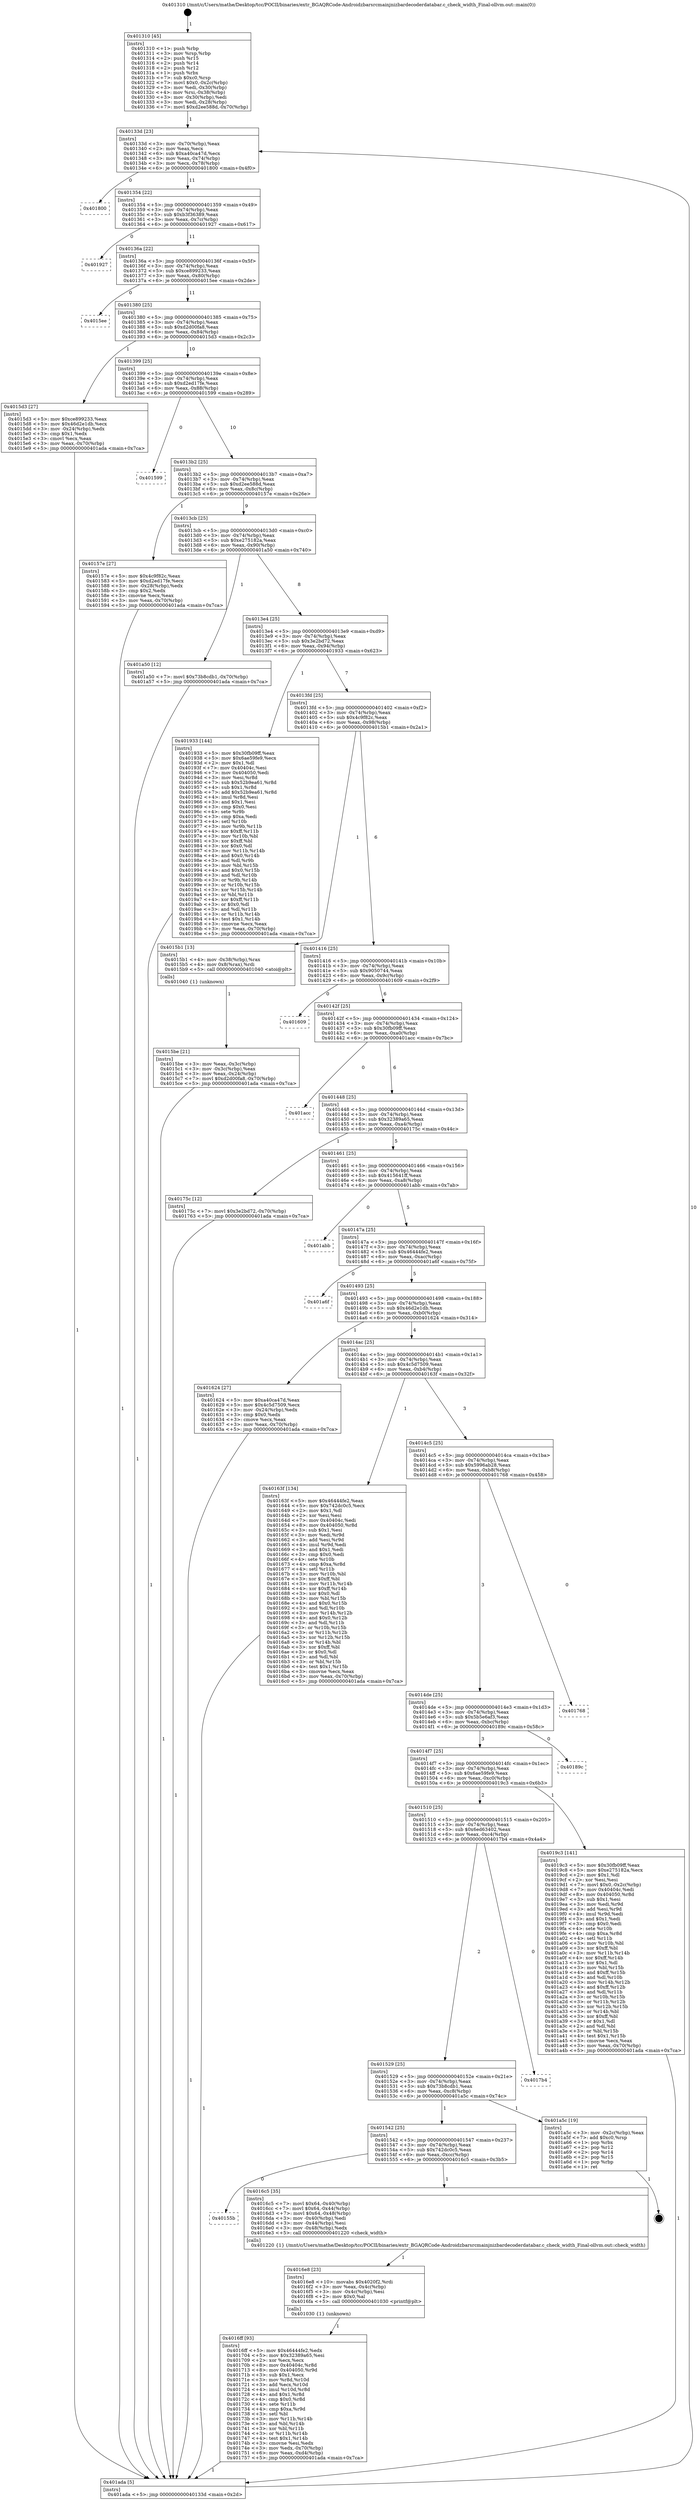 digraph "0x401310" {
  label = "0x401310 (/mnt/c/Users/mathe/Desktop/tcc/POCII/binaries/extr_BGAQRCode-Androidzbarsrcmainjnizbardecoderdatabar.c_check_width_Final-ollvm.out::main(0))"
  labelloc = "t"
  node[shape=record]

  Entry [label="",width=0.3,height=0.3,shape=circle,fillcolor=black,style=filled]
  "0x40133d" [label="{
     0x40133d [23]\l
     | [instrs]\l
     &nbsp;&nbsp;0x40133d \<+3\>: mov -0x70(%rbp),%eax\l
     &nbsp;&nbsp;0x401340 \<+2\>: mov %eax,%ecx\l
     &nbsp;&nbsp;0x401342 \<+6\>: sub $0xa40ca47d,%ecx\l
     &nbsp;&nbsp;0x401348 \<+3\>: mov %eax,-0x74(%rbp)\l
     &nbsp;&nbsp;0x40134b \<+3\>: mov %ecx,-0x78(%rbp)\l
     &nbsp;&nbsp;0x40134e \<+6\>: je 0000000000401800 \<main+0x4f0\>\l
  }"]
  "0x401800" [label="{
     0x401800\l
  }", style=dashed]
  "0x401354" [label="{
     0x401354 [22]\l
     | [instrs]\l
     &nbsp;&nbsp;0x401354 \<+5\>: jmp 0000000000401359 \<main+0x49\>\l
     &nbsp;&nbsp;0x401359 \<+3\>: mov -0x74(%rbp),%eax\l
     &nbsp;&nbsp;0x40135c \<+5\>: sub $0xb3f36389,%eax\l
     &nbsp;&nbsp;0x401361 \<+3\>: mov %eax,-0x7c(%rbp)\l
     &nbsp;&nbsp;0x401364 \<+6\>: je 0000000000401927 \<main+0x617\>\l
  }"]
  Exit [label="",width=0.3,height=0.3,shape=circle,fillcolor=black,style=filled,peripheries=2]
  "0x401927" [label="{
     0x401927\l
  }", style=dashed]
  "0x40136a" [label="{
     0x40136a [22]\l
     | [instrs]\l
     &nbsp;&nbsp;0x40136a \<+5\>: jmp 000000000040136f \<main+0x5f\>\l
     &nbsp;&nbsp;0x40136f \<+3\>: mov -0x74(%rbp),%eax\l
     &nbsp;&nbsp;0x401372 \<+5\>: sub $0xce899233,%eax\l
     &nbsp;&nbsp;0x401377 \<+3\>: mov %eax,-0x80(%rbp)\l
     &nbsp;&nbsp;0x40137a \<+6\>: je 00000000004015ee \<main+0x2de\>\l
  }"]
  "0x4016ff" [label="{
     0x4016ff [93]\l
     | [instrs]\l
     &nbsp;&nbsp;0x4016ff \<+5\>: mov $0x46444fe2,%edx\l
     &nbsp;&nbsp;0x401704 \<+5\>: mov $0x32389a65,%esi\l
     &nbsp;&nbsp;0x401709 \<+2\>: xor %ecx,%ecx\l
     &nbsp;&nbsp;0x40170b \<+8\>: mov 0x40404c,%r8d\l
     &nbsp;&nbsp;0x401713 \<+8\>: mov 0x404050,%r9d\l
     &nbsp;&nbsp;0x40171b \<+3\>: sub $0x1,%ecx\l
     &nbsp;&nbsp;0x40171e \<+3\>: mov %r8d,%r10d\l
     &nbsp;&nbsp;0x401721 \<+3\>: add %ecx,%r10d\l
     &nbsp;&nbsp;0x401724 \<+4\>: imul %r10d,%r8d\l
     &nbsp;&nbsp;0x401728 \<+4\>: and $0x1,%r8d\l
     &nbsp;&nbsp;0x40172c \<+4\>: cmp $0x0,%r8d\l
     &nbsp;&nbsp;0x401730 \<+4\>: sete %r11b\l
     &nbsp;&nbsp;0x401734 \<+4\>: cmp $0xa,%r9d\l
     &nbsp;&nbsp;0x401738 \<+3\>: setl %bl\l
     &nbsp;&nbsp;0x40173b \<+3\>: mov %r11b,%r14b\l
     &nbsp;&nbsp;0x40173e \<+3\>: and %bl,%r14b\l
     &nbsp;&nbsp;0x401741 \<+3\>: xor %bl,%r11b\l
     &nbsp;&nbsp;0x401744 \<+3\>: or %r11b,%r14b\l
     &nbsp;&nbsp;0x401747 \<+4\>: test $0x1,%r14b\l
     &nbsp;&nbsp;0x40174b \<+3\>: cmovne %esi,%edx\l
     &nbsp;&nbsp;0x40174e \<+3\>: mov %edx,-0x70(%rbp)\l
     &nbsp;&nbsp;0x401751 \<+6\>: mov %eax,-0xd4(%rbp)\l
     &nbsp;&nbsp;0x401757 \<+5\>: jmp 0000000000401ada \<main+0x7ca\>\l
  }"]
  "0x4015ee" [label="{
     0x4015ee\l
  }", style=dashed]
  "0x401380" [label="{
     0x401380 [25]\l
     | [instrs]\l
     &nbsp;&nbsp;0x401380 \<+5\>: jmp 0000000000401385 \<main+0x75\>\l
     &nbsp;&nbsp;0x401385 \<+3\>: mov -0x74(%rbp),%eax\l
     &nbsp;&nbsp;0x401388 \<+5\>: sub $0xd2d00fa8,%eax\l
     &nbsp;&nbsp;0x40138d \<+6\>: mov %eax,-0x84(%rbp)\l
     &nbsp;&nbsp;0x401393 \<+6\>: je 00000000004015d3 \<main+0x2c3\>\l
  }"]
  "0x4016e8" [label="{
     0x4016e8 [23]\l
     | [instrs]\l
     &nbsp;&nbsp;0x4016e8 \<+10\>: movabs $0x4020f2,%rdi\l
     &nbsp;&nbsp;0x4016f2 \<+3\>: mov %eax,-0x4c(%rbp)\l
     &nbsp;&nbsp;0x4016f5 \<+3\>: mov -0x4c(%rbp),%esi\l
     &nbsp;&nbsp;0x4016f8 \<+2\>: mov $0x0,%al\l
     &nbsp;&nbsp;0x4016fa \<+5\>: call 0000000000401030 \<printf@plt\>\l
     | [calls]\l
     &nbsp;&nbsp;0x401030 \{1\} (unknown)\l
  }"]
  "0x4015d3" [label="{
     0x4015d3 [27]\l
     | [instrs]\l
     &nbsp;&nbsp;0x4015d3 \<+5\>: mov $0xce899233,%eax\l
     &nbsp;&nbsp;0x4015d8 \<+5\>: mov $0x46d2e1db,%ecx\l
     &nbsp;&nbsp;0x4015dd \<+3\>: mov -0x24(%rbp),%edx\l
     &nbsp;&nbsp;0x4015e0 \<+3\>: cmp $0x1,%edx\l
     &nbsp;&nbsp;0x4015e3 \<+3\>: cmovl %ecx,%eax\l
     &nbsp;&nbsp;0x4015e6 \<+3\>: mov %eax,-0x70(%rbp)\l
     &nbsp;&nbsp;0x4015e9 \<+5\>: jmp 0000000000401ada \<main+0x7ca\>\l
  }"]
  "0x401399" [label="{
     0x401399 [25]\l
     | [instrs]\l
     &nbsp;&nbsp;0x401399 \<+5\>: jmp 000000000040139e \<main+0x8e\>\l
     &nbsp;&nbsp;0x40139e \<+3\>: mov -0x74(%rbp),%eax\l
     &nbsp;&nbsp;0x4013a1 \<+5\>: sub $0xd2ed17fe,%eax\l
     &nbsp;&nbsp;0x4013a6 \<+6\>: mov %eax,-0x88(%rbp)\l
     &nbsp;&nbsp;0x4013ac \<+6\>: je 0000000000401599 \<main+0x289\>\l
  }"]
  "0x40155b" [label="{
     0x40155b\l
  }", style=dashed]
  "0x401599" [label="{
     0x401599\l
  }", style=dashed]
  "0x4013b2" [label="{
     0x4013b2 [25]\l
     | [instrs]\l
     &nbsp;&nbsp;0x4013b2 \<+5\>: jmp 00000000004013b7 \<main+0xa7\>\l
     &nbsp;&nbsp;0x4013b7 \<+3\>: mov -0x74(%rbp),%eax\l
     &nbsp;&nbsp;0x4013ba \<+5\>: sub $0xd2ee588d,%eax\l
     &nbsp;&nbsp;0x4013bf \<+6\>: mov %eax,-0x8c(%rbp)\l
     &nbsp;&nbsp;0x4013c5 \<+6\>: je 000000000040157e \<main+0x26e\>\l
  }"]
  "0x4016c5" [label="{
     0x4016c5 [35]\l
     | [instrs]\l
     &nbsp;&nbsp;0x4016c5 \<+7\>: movl $0x64,-0x40(%rbp)\l
     &nbsp;&nbsp;0x4016cc \<+7\>: movl $0x64,-0x44(%rbp)\l
     &nbsp;&nbsp;0x4016d3 \<+7\>: movl $0x64,-0x48(%rbp)\l
     &nbsp;&nbsp;0x4016da \<+3\>: mov -0x40(%rbp),%edi\l
     &nbsp;&nbsp;0x4016dd \<+3\>: mov -0x44(%rbp),%esi\l
     &nbsp;&nbsp;0x4016e0 \<+3\>: mov -0x48(%rbp),%edx\l
     &nbsp;&nbsp;0x4016e3 \<+5\>: call 0000000000401220 \<check_width\>\l
     | [calls]\l
     &nbsp;&nbsp;0x401220 \{1\} (/mnt/c/Users/mathe/Desktop/tcc/POCII/binaries/extr_BGAQRCode-Androidzbarsrcmainjnizbardecoderdatabar.c_check_width_Final-ollvm.out::check_width)\l
  }"]
  "0x40157e" [label="{
     0x40157e [27]\l
     | [instrs]\l
     &nbsp;&nbsp;0x40157e \<+5\>: mov $0x4c9f82c,%eax\l
     &nbsp;&nbsp;0x401583 \<+5\>: mov $0xd2ed17fe,%ecx\l
     &nbsp;&nbsp;0x401588 \<+3\>: mov -0x28(%rbp),%edx\l
     &nbsp;&nbsp;0x40158b \<+3\>: cmp $0x2,%edx\l
     &nbsp;&nbsp;0x40158e \<+3\>: cmovne %ecx,%eax\l
     &nbsp;&nbsp;0x401591 \<+3\>: mov %eax,-0x70(%rbp)\l
     &nbsp;&nbsp;0x401594 \<+5\>: jmp 0000000000401ada \<main+0x7ca\>\l
  }"]
  "0x4013cb" [label="{
     0x4013cb [25]\l
     | [instrs]\l
     &nbsp;&nbsp;0x4013cb \<+5\>: jmp 00000000004013d0 \<main+0xc0\>\l
     &nbsp;&nbsp;0x4013d0 \<+3\>: mov -0x74(%rbp),%eax\l
     &nbsp;&nbsp;0x4013d3 \<+5\>: sub $0xe275182a,%eax\l
     &nbsp;&nbsp;0x4013d8 \<+6\>: mov %eax,-0x90(%rbp)\l
     &nbsp;&nbsp;0x4013de \<+6\>: je 0000000000401a50 \<main+0x740\>\l
  }"]
  "0x401ada" [label="{
     0x401ada [5]\l
     | [instrs]\l
     &nbsp;&nbsp;0x401ada \<+5\>: jmp 000000000040133d \<main+0x2d\>\l
  }"]
  "0x401310" [label="{
     0x401310 [45]\l
     | [instrs]\l
     &nbsp;&nbsp;0x401310 \<+1\>: push %rbp\l
     &nbsp;&nbsp;0x401311 \<+3\>: mov %rsp,%rbp\l
     &nbsp;&nbsp;0x401314 \<+2\>: push %r15\l
     &nbsp;&nbsp;0x401316 \<+2\>: push %r14\l
     &nbsp;&nbsp;0x401318 \<+2\>: push %r12\l
     &nbsp;&nbsp;0x40131a \<+1\>: push %rbx\l
     &nbsp;&nbsp;0x40131b \<+7\>: sub $0xc0,%rsp\l
     &nbsp;&nbsp;0x401322 \<+7\>: movl $0x0,-0x2c(%rbp)\l
     &nbsp;&nbsp;0x401329 \<+3\>: mov %edi,-0x30(%rbp)\l
     &nbsp;&nbsp;0x40132c \<+4\>: mov %rsi,-0x38(%rbp)\l
     &nbsp;&nbsp;0x401330 \<+3\>: mov -0x30(%rbp),%edi\l
     &nbsp;&nbsp;0x401333 \<+3\>: mov %edi,-0x28(%rbp)\l
     &nbsp;&nbsp;0x401336 \<+7\>: movl $0xd2ee588d,-0x70(%rbp)\l
  }"]
  "0x401542" [label="{
     0x401542 [25]\l
     | [instrs]\l
     &nbsp;&nbsp;0x401542 \<+5\>: jmp 0000000000401547 \<main+0x237\>\l
     &nbsp;&nbsp;0x401547 \<+3\>: mov -0x74(%rbp),%eax\l
     &nbsp;&nbsp;0x40154a \<+5\>: sub $0x742dc0c5,%eax\l
     &nbsp;&nbsp;0x40154f \<+6\>: mov %eax,-0xcc(%rbp)\l
     &nbsp;&nbsp;0x401555 \<+6\>: je 00000000004016c5 \<main+0x3b5\>\l
  }"]
  "0x401a50" [label="{
     0x401a50 [12]\l
     | [instrs]\l
     &nbsp;&nbsp;0x401a50 \<+7\>: movl $0x73b8cdb1,-0x70(%rbp)\l
     &nbsp;&nbsp;0x401a57 \<+5\>: jmp 0000000000401ada \<main+0x7ca\>\l
  }"]
  "0x4013e4" [label="{
     0x4013e4 [25]\l
     | [instrs]\l
     &nbsp;&nbsp;0x4013e4 \<+5\>: jmp 00000000004013e9 \<main+0xd9\>\l
     &nbsp;&nbsp;0x4013e9 \<+3\>: mov -0x74(%rbp),%eax\l
     &nbsp;&nbsp;0x4013ec \<+5\>: sub $0x3e2bd72,%eax\l
     &nbsp;&nbsp;0x4013f1 \<+6\>: mov %eax,-0x94(%rbp)\l
     &nbsp;&nbsp;0x4013f7 \<+6\>: je 0000000000401933 \<main+0x623\>\l
  }"]
  "0x401a5c" [label="{
     0x401a5c [19]\l
     | [instrs]\l
     &nbsp;&nbsp;0x401a5c \<+3\>: mov -0x2c(%rbp),%eax\l
     &nbsp;&nbsp;0x401a5f \<+7\>: add $0xc0,%rsp\l
     &nbsp;&nbsp;0x401a66 \<+1\>: pop %rbx\l
     &nbsp;&nbsp;0x401a67 \<+2\>: pop %r12\l
     &nbsp;&nbsp;0x401a69 \<+2\>: pop %r14\l
     &nbsp;&nbsp;0x401a6b \<+2\>: pop %r15\l
     &nbsp;&nbsp;0x401a6d \<+1\>: pop %rbp\l
     &nbsp;&nbsp;0x401a6e \<+1\>: ret\l
  }"]
  "0x401933" [label="{
     0x401933 [144]\l
     | [instrs]\l
     &nbsp;&nbsp;0x401933 \<+5\>: mov $0x30fb09ff,%eax\l
     &nbsp;&nbsp;0x401938 \<+5\>: mov $0x6ae59fe9,%ecx\l
     &nbsp;&nbsp;0x40193d \<+2\>: mov $0x1,%dl\l
     &nbsp;&nbsp;0x40193f \<+7\>: mov 0x40404c,%esi\l
     &nbsp;&nbsp;0x401946 \<+7\>: mov 0x404050,%edi\l
     &nbsp;&nbsp;0x40194d \<+3\>: mov %esi,%r8d\l
     &nbsp;&nbsp;0x401950 \<+7\>: sub $0x52b9ea61,%r8d\l
     &nbsp;&nbsp;0x401957 \<+4\>: sub $0x1,%r8d\l
     &nbsp;&nbsp;0x40195b \<+7\>: add $0x52b9ea61,%r8d\l
     &nbsp;&nbsp;0x401962 \<+4\>: imul %r8d,%esi\l
     &nbsp;&nbsp;0x401966 \<+3\>: and $0x1,%esi\l
     &nbsp;&nbsp;0x401969 \<+3\>: cmp $0x0,%esi\l
     &nbsp;&nbsp;0x40196c \<+4\>: sete %r9b\l
     &nbsp;&nbsp;0x401970 \<+3\>: cmp $0xa,%edi\l
     &nbsp;&nbsp;0x401973 \<+4\>: setl %r10b\l
     &nbsp;&nbsp;0x401977 \<+3\>: mov %r9b,%r11b\l
     &nbsp;&nbsp;0x40197a \<+4\>: xor $0xff,%r11b\l
     &nbsp;&nbsp;0x40197e \<+3\>: mov %r10b,%bl\l
     &nbsp;&nbsp;0x401981 \<+3\>: xor $0xff,%bl\l
     &nbsp;&nbsp;0x401984 \<+3\>: xor $0x0,%dl\l
     &nbsp;&nbsp;0x401987 \<+3\>: mov %r11b,%r14b\l
     &nbsp;&nbsp;0x40198a \<+4\>: and $0x0,%r14b\l
     &nbsp;&nbsp;0x40198e \<+3\>: and %dl,%r9b\l
     &nbsp;&nbsp;0x401991 \<+3\>: mov %bl,%r15b\l
     &nbsp;&nbsp;0x401994 \<+4\>: and $0x0,%r15b\l
     &nbsp;&nbsp;0x401998 \<+3\>: and %dl,%r10b\l
     &nbsp;&nbsp;0x40199b \<+3\>: or %r9b,%r14b\l
     &nbsp;&nbsp;0x40199e \<+3\>: or %r10b,%r15b\l
     &nbsp;&nbsp;0x4019a1 \<+3\>: xor %r15b,%r14b\l
     &nbsp;&nbsp;0x4019a4 \<+3\>: or %bl,%r11b\l
     &nbsp;&nbsp;0x4019a7 \<+4\>: xor $0xff,%r11b\l
     &nbsp;&nbsp;0x4019ab \<+3\>: or $0x0,%dl\l
     &nbsp;&nbsp;0x4019ae \<+3\>: and %dl,%r11b\l
     &nbsp;&nbsp;0x4019b1 \<+3\>: or %r11b,%r14b\l
     &nbsp;&nbsp;0x4019b4 \<+4\>: test $0x1,%r14b\l
     &nbsp;&nbsp;0x4019b8 \<+3\>: cmovne %ecx,%eax\l
     &nbsp;&nbsp;0x4019bb \<+3\>: mov %eax,-0x70(%rbp)\l
     &nbsp;&nbsp;0x4019be \<+5\>: jmp 0000000000401ada \<main+0x7ca\>\l
  }"]
  "0x4013fd" [label="{
     0x4013fd [25]\l
     | [instrs]\l
     &nbsp;&nbsp;0x4013fd \<+5\>: jmp 0000000000401402 \<main+0xf2\>\l
     &nbsp;&nbsp;0x401402 \<+3\>: mov -0x74(%rbp),%eax\l
     &nbsp;&nbsp;0x401405 \<+5\>: sub $0x4c9f82c,%eax\l
     &nbsp;&nbsp;0x40140a \<+6\>: mov %eax,-0x98(%rbp)\l
     &nbsp;&nbsp;0x401410 \<+6\>: je 00000000004015b1 \<main+0x2a1\>\l
  }"]
  "0x401529" [label="{
     0x401529 [25]\l
     | [instrs]\l
     &nbsp;&nbsp;0x401529 \<+5\>: jmp 000000000040152e \<main+0x21e\>\l
     &nbsp;&nbsp;0x40152e \<+3\>: mov -0x74(%rbp),%eax\l
     &nbsp;&nbsp;0x401531 \<+5\>: sub $0x73b8cdb1,%eax\l
     &nbsp;&nbsp;0x401536 \<+6\>: mov %eax,-0xc8(%rbp)\l
     &nbsp;&nbsp;0x40153c \<+6\>: je 0000000000401a5c \<main+0x74c\>\l
  }"]
  "0x4015b1" [label="{
     0x4015b1 [13]\l
     | [instrs]\l
     &nbsp;&nbsp;0x4015b1 \<+4\>: mov -0x38(%rbp),%rax\l
     &nbsp;&nbsp;0x4015b5 \<+4\>: mov 0x8(%rax),%rdi\l
     &nbsp;&nbsp;0x4015b9 \<+5\>: call 0000000000401040 \<atoi@plt\>\l
     | [calls]\l
     &nbsp;&nbsp;0x401040 \{1\} (unknown)\l
  }"]
  "0x401416" [label="{
     0x401416 [25]\l
     | [instrs]\l
     &nbsp;&nbsp;0x401416 \<+5\>: jmp 000000000040141b \<main+0x10b\>\l
     &nbsp;&nbsp;0x40141b \<+3\>: mov -0x74(%rbp),%eax\l
     &nbsp;&nbsp;0x40141e \<+5\>: sub $0x9050744,%eax\l
     &nbsp;&nbsp;0x401423 \<+6\>: mov %eax,-0x9c(%rbp)\l
     &nbsp;&nbsp;0x401429 \<+6\>: je 0000000000401609 \<main+0x2f9\>\l
  }"]
  "0x4015be" [label="{
     0x4015be [21]\l
     | [instrs]\l
     &nbsp;&nbsp;0x4015be \<+3\>: mov %eax,-0x3c(%rbp)\l
     &nbsp;&nbsp;0x4015c1 \<+3\>: mov -0x3c(%rbp),%eax\l
     &nbsp;&nbsp;0x4015c4 \<+3\>: mov %eax,-0x24(%rbp)\l
     &nbsp;&nbsp;0x4015c7 \<+7\>: movl $0xd2d00fa8,-0x70(%rbp)\l
     &nbsp;&nbsp;0x4015ce \<+5\>: jmp 0000000000401ada \<main+0x7ca\>\l
  }"]
  "0x4017b4" [label="{
     0x4017b4\l
  }", style=dashed]
  "0x401609" [label="{
     0x401609\l
  }", style=dashed]
  "0x40142f" [label="{
     0x40142f [25]\l
     | [instrs]\l
     &nbsp;&nbsp;0x40142f \<+5\>: jmp 0000000000401434 \<main+0x124\>\l
     &nbsp;&nbsp;0x401434 \<+3\>: mov -0x74(%rbp),%eax\l
     &nbsp;&nbsp;0x401437 \<+5\>: sub $0x30fb09ff,%eax\l
     &nbsp;&nbsp;0x40143c \<+6\>: mov %eax,-0xa0(%rbp)\l
     &nbsp;&nbsp;0x401442 \<+6\>: je 0000000000401acc \<main+0x7bc\>\l
  }"]
  "0x401510" [label="{
     0x401510 [25]\l
     | [instrs]\l
     &nbsp;&nbsp;0x401510 \<+5\>: jmp 0000000000401515 \<main+0x205\>\l
     &nbsp;&nbsp;0x401515 \<+3\>: mov -0x74(%rbp),%eax\l
     &nbsp;&nbsp;0x401518 \<+5\>: sub $0x6ed63402,%eax\l
     &nbsp;&nbsp;0x40151d \<+6\>: mov %eax,-0xc4(%rbp)\l
     &nbsp;&nbsp;0x401523 \<+6\>: je 00000000004017b4 \<main+0x4a4\>\l
  }"]
  "0x401acc" [label="{
     0x401acc\l
  }", style=dashed]
  "0x401448" [label="{
     0x401448 [25]\l
     | [instrs]\l
     &nbsp;&nbsp;0x401448 \<+5\>: jmp 000000000040144d \<main+0x13d\>\l
     &nbsp;&nbsp;0x40144d \<+3\>: mov -0x74(%rbp),%eax\l
     &nbsp;&nbsp;0x401450 \<+5\>: sub $0x32389a65,%eax\l
     &nbsp;&nbsp;0x401455 \<+6\>: mov %eax,-0xa4(%rbp)\l
     &nbsp;&nbsp;0x40145b \<+6\>: je 000000000040175c \<main+0x44c\>\l
  }"]
  "0x4019c3" [label="{
     0x4019c3 [141]\l
     | [instrs]\l
     &nbsp;&nbsp;0x4019c3 \<+5\>: mov $0x30fb09ff,%eax\l
     &nbsp;&nbsp;0x4019c8 \<+5\>: mov $0xe275182a,%ecx\l
     &nbsp;&nbsp;0x4019cd \<+2\>: mov $0x1,%dl\l
     &nbsp;&nbsp;0x4019cf \<+2\>: xor %esi,%esi\l
     &nbsp;&nbsp;0x4019d1 \<+7\>: movl $0x0,-0x2c(%rbp)\l
     &nbsp;&nbsp;0x4019d8 \<+7\>: mov 0x40404c,%edi\l
     &nbsp;&nbsp;0x4019df \<+8\>: mov 0x404050,%r8d\l
     &nbsp;&nbsp;0x4019e7 \<+3\>: sub $0x1,%esi\l
     &nbsp;&nbsp;0x4019ea \<+3\>: mov %edi,%r9d\l
     &nbsp;&nbsp;0x4019ed \<+3\>: add %esi,%r9d\l
     &nbsp;&nbsp;0x4019f0 \<+4\>: imul %r9d,%edi\l
     &nbsp;&nbsp;0x4019f4 \<+3\>: and $0x1,%edi\l
     &nbsp;&nbsp;0x4019f7 \<+3\>: cmp $0x0,%edi\l
     &nbsp;&nbsp;0x4019fa \<+4\>: sete %r10b\l
     &nbsp;&nbsp;0x4019fe \<+4\>: cmp $0xa,%r8d\l
     &nbsp;&nbsp;0x401a02 \<+4\>: setl %r11b\l
     &nbsp;&nbsp;0x401a06 \<+3\>: mov %r10b,%bl\l
     &nbsp;&nbsp;0x401a09 \<+3\>: xor $0xff,%bl\l
     &nbsp;&nbsp;0x401a0c \<+3\>: mov %r11b,%r14b\l
     &nbsp;&nbsp;0x401a0f \<+4\>: xor $0xff,%r14b\l
     &nbsp;&nbsp;0x401a13 \<+3\>: xor $0x1,%dl\l
     &nbsp;&nbsp;0x401a16 \<+3\>: mov %bl,%r15b\l
     &nbsp;&nbsp;0x401a19 \<+4\>: and $0xff,%r15b\l
     &nbsp;&nbsp;0x401a1d \<+3\>: and %dl,%r10b\l
     &nbsp;&nbsp;0x401a20 \<+3\>: mov %r14b,%r12b\l
     &nbsp;&nbsp;0x401a23 \<+4\>: and $0xff,%r12b\l
     &nbsp;&nbsp;0x401a27 \<+3\>: and %dl,%r11b\l
     &nbsp;&nbsp;0x401a2a \<+3\>: or %r10b,%r15b\l
     &nbsp;&nbsp;0x401a2d \<+3\>: or %r11b,%r12b\l
     &nbsp;&nbsp;0x401a30 \<+3\>: xor %r12b,%r15b\l
     &nbsp;&nbsp;0x401a33 \<+3\>: or %r14b,%bl\l
     &nbsp;&nbsp;0x401a36 \<+3\>: xor $0xff,%bl\l
     &nbsp;&nbsp;0x401a39 \<+3\>: or $0x1,%dl\l
     &nbsp;&nbsp;0x401a3c \<+2\>: and %dl,%bl\l
     &nbsp;&nbsp;0x401a3e \<+3\>: or %bl,%r15b\l
     &nbsp;&nbsp;0x401a41 \<+4\>: test $0x1,%r15b\l
     &nbsp;&nbsp;0x401a45 \<+3\>: cmovne %ecx,%eax\l
     &nbsp;&nbsp;0x401a48 \<+3\>: mov %eax,-0x70(%rbp)\l
     &nbsp;&nbsp;0x401a4b \<+5\>: jmp 0000000000401ada \<main+0x7ca\>\l
  }"]
  "0x40175c" [label="{
     0x40175c [12]\l
     | [instrs]\l
     &nbsp;&nbsp;0x40175c \<+7\>: movl $0x3e2bd72,-0x70(%rbp)\l
     &nbsp;&nbsp;0x401763 \<+5\>: jmp 0000000000401ada \<main+0x7ca\>\l
  }"]
  "0x401461" [label="{
     0x401461 [25]\l
     | [instrs]\l
     &nbsp;&nbsp;0x401461 \<+5\>: jmp 0000000000401466 \<main+0x156\>\l
     &nbsp;&nbsp;0x401466 \<+3\>: mov -0x74(%rbp),%eax\l
     &nbsp;&nbsp;0x401469 \<+5\>: sub $0x415641ff,%eax\l
     &nbsp;&nbsp;0x40146e \<+6\>: mov %eax,-0xa8(%rbp)\l
     &nbsp;&nbsp;0x401474 \<+6\>: je 0000000000401abb \<main+0x7ab\>\l
  }"]
  "0x4014f7" [label="{
     0x4014f7 [25]\l
     | [instrs]\l
     &nbsp;&nbsp;0x4014f7 \<+5\>: jmp 00000000004014fc \<main+0x1ec\>\l
     &nbsp;&nbsp;0x4014fc \<+3\>: mov -0x74(%rbp),%eax\l
     &nbsp;&nbsp;0x4014ff \<+5\>: sub $0x6ae59fe9,%eax\l
     &nbsp;&nbsp;0x401504 \<+6\>: mov %eax,-0xc0(%rbp)\l
     &nbsp;&nbsp;0x40150a \<+6\>: je 00000000004019c3 \<main+0x6b3\>\l
  }"]
  "0x401abb" [label="{
     0x401abb\l
  }", style=dashed]
  "0x40147a" [label="{
     0x40147a [25]\l
     | [instrs]\l
     &nbsp;&nbsp;0x40147a \<+5\>: jmp 000000000040147f \<main+0x16f\>\l
     &nbsp;&nbsp;0x40147f \<+3\>: mov -0x74(%rbp),%eax\l
     &nbsp;&nbsp;0x401482 \<+5\>: sub $0x46444fe2,%eax\l
     &nbsp;&nbsp;0x401487 \<+6\>: mov %eax,-0xac(%rbp)\l
     &nbsp;&nbsp;0x40148d \<+6\>: je 0000000000401a6f \<main+0x75f\>\l
  }"]
  "0x40189c" [label="{
     0x40189c\l
  }", style=dashed]
  "0x401a6f" [label="{
     0x401a6f\l
  }", style=dashed]
  "0x401493" [label="{
     0x401493 [25]\l
     | [instrs]\l
     &nbsp;&nbsp;0x401493 \<+5\>: jmp 0000000000401498 \<main+0x188\>\l
     &nbsp;&nbsp;0x401498 \<+3\>: mov -0x74(%rbp),%eax\l
     &nbsp;&nbsp;0x40149b \<+5\>: sub $0x46d2e1db,%eax\l
     &nbsp;&nbsp;0x4014a0 \<+6\>: mov %eax,-0xb0(%rbp)\l
     &nbsp;&nbsp;0x4014a6 \<+6\>: je 0000000000401624 \<main+0x314\>\l
  }"]
  "0x4014de" [label="{
     0x4014de [25]\l
     | [instrs]\l
     &nbsp;&nbsp;0x4014de \<+5\>: jmp 00000000004014e3 \<main+0x1d3\>\l
     &nbsp;&nbsp;0x4014e3 \<+3\>: mov -0x74(%rbp),%eax\l
     &nbsp;&nbsp;0x4014e6 \<+5\>: sub $0x5b5e6af3,%eax\l
     &nbsp;&nbsp;0x4014eb \<+6\>: mov %eax,-0xbc(%rbp)\l
     &nbsp;&nbsp;0x4014f1 \<+6\>: je 000000000040189c \<main+0x58c\>\l
  }"]
  "0x401624" [label="{
     0x401624 [27]\l
     | [instrs]\l
     &nbsp;&nbsp;0x401624 \<+5\>: mov $0xa40ca47d,%eax\l
     &nbsp;&nbsp;0x401629 \<+5\>: mov $0x4c5d7509,%ecx\l
     &nbsp;&nbsp;0x40162e \<+3\>: mov -0x24(%rbp),%edx\l
     &nbsp;&nbsp;0x401631 \<+3\>: cmp $0x0,%edx\l
     &nbsp;&nbsp;0x401634 \<+3\>: cmove %ecx,%eax\l
     &nbsp;&nbsp;0x401637 \<+3\>: mov %eax,-0x70(%rbp)\l
     &nbsp;&nbsp;0x40163a \<+5\>: jmp 0000000000401ada \<main+0x7ca\>\l
  }"]
  "0x4014ac" [label="{
     0x4014ac [25]\l
     | [instrs]\l
     &nbsp;&nbsp;0x4014ac \<+5\>: jmp 00000000004014b1 \<main+0x1a1\>\l
     &nbsp;&nbsp;0x4014b1 \<+3\>: mov -0x74(%rbp),%eax\l
     &nbsp;&nbsp;0x4014b4 \<+5\>: sub $0x4c5d7509,%eax\l
     &nbsp;&nbsp;0x4014b9 \<+6\>: mov %eax,-0xb4(%rbp)\l
     &nbsp;&nbsp;0x4014bf \<+6\>: je 000000000040163f \<main+0x32f\>\l
  }"]
  "0x401768" [label="{
     0x401768\l
  }", style=dashed]
  "0x40163f" [label="{
     0x40163f [134]\l
     | [instrs]\l
     &nbsp;&nbsp;0x40163f \<+5\>: mov $0x46444fe2,%eax\l
     &nbsp;&nbsp;0x401644 \<+5\>: mov $0x742dc0c5,%ecx\l
     &nbsp;&nbsp;0x401649 \<+2\>: mov $0x1,%dl\l
     &nbsp;&nbsp;0x40164b \<+2\>: xor %esi,%esi\l
     &nbsp;&nbsp;0x40164d \<+7\>: mov 0x40404c,%edi\l
     &nbsp;&nbsp;0x401654 \<+8\>: mov 0x404050,%r8d\l
     &nbsp;&nbsp;0x40165c \<+3\>: sub $0x1,%esi\l
     &nbsp;&nbsp;0x40165f \<+3\>: mov %edi,%r9d\l
     &nbsp;&nbsp;0x401662 \<+3\>: add %esi,%r9d\l
     &nbsp;&nbsp;0x401665 \<+4\>: imul %r9d,%edi\l
     &nbsp;&nbsp;0x401669 \<+3\>: and $0x1,%edi\l
     &nbsp;&nbsp;0x40166c \<+3\>: cmp $0x0,%edi\l
     &nbsp;&nbsp;0x40166f \<+4\>: sete %r10b\l
     &nbsp;&nbsp;0x401673 \<+4\>: cmp $0xa,%r8d\l
     &nbsp;&nbsp;0x401677 \<+4\>: setl %r11b\l
     &nbsp;&nbsp;0x40167b \<+3\>: mov %r10b,%bl\l
     &nbsp;&nbsp;0x40167e \<+3\>: xor $0xff,%bl\l
     &nbsp;&nbsp;0x401681 \<+3\>: mov %r11b,%r14b\l
     &nbsp;&nbsp;0x401684 \<+4\>: xor $0xff,%r14b\l
     &nbsp;&nbsp;0x401688 \<+3\>: xor $0x0,%dl\l
     &nbsp;&nbsp;0x40168b \<+3\>: mov %bl,%r15b\l
     &nbsp;&nbsp;0x40168e \<+4\>: and $0x0,%r15b\l
     &nbsp;&nbsp;0x401692 \<+3\>: and %dl,%r10b\l
     &nbsp;&nbsp;0x401695 \<+3\>: mov %r14b,%r12b\l
     &nbsp;&nbsp;0x401698 \<+4\>: and $0x0,%r12b\l
     &nbsp;&nbsp;0x40169c \<+3\>: and %dl,%r11b\l
     &nbsp;&nbsp;0x40169f \<+3\>: or %r10b,%r15b\l
     &nbsp;&nbsp;0x4016a2 \<+3\>: or %r11b,%r12b\l
     &nbsp;&nbsp;0x4016a5 \<+3\>: xor %r12b,%r15b\l
     &nbsp;&nbsp;0x4016a8 \<+3\>: or %r14b,%bl\l
     &nbsp;&nbsp;0x4016ab \<+3\>: xor $0xff,%bl\l
     &nbsp;&nbsp;0x4016ae \<+3\>: or $0x0,%dl\l
     &nbsp;&nbsp;0x4016b1 \<+2\>: and %dl,%bl\l
     &nbsp;&nbsp;0x4016b3 \<+3\>: or %bl,%r15b\l
     &nbsp;&nbsp;0x4016b6 \<+4\>: test $0x1,%r15b\l
     &nbsp;&nbsp;0x4016ba \<+3\>: cmovne %ecx,%eax\l
     &nbsp;&nbsp;0x4016bd \<+3\>: mov %eax,-0x70(%rbp)\l
     &nbsp;&nbsp;0x4016c0 \<+5\>: jmp 0000000000401ada \<main+0x7ca\>\l
  }"]
  "0x4014c5" [label="{
     0x4014c5 [25]\l
     | [instrs]\l
     &nbsp;&nbsp;0x4014c5 \<+5\>: jmp 00000000004014ca \<main+0x1ba\>\l
     &nbsp;&nbsp;0x4014ca \<+3\>: mov -0x74(%rbp),%eax\l
     &nbsp;&nbsp;0x4014cd \<+5\>: sub $0x5996ab28,%eax\l
     &nbsp;&nbsp;0x4014d2 \<+6\>: mov %eax,-0xb8(%rbp)\l
     &nbsp;&nbsp;0x4014d8 \<+6\>: je 0000000000401768 \<main+0x458\>\l
  }"]
  Entry -> "0x401310" [label=" 1"]
  "0x40133d" -> "0x401800" [label=" 0"]
  "0x40133d" -> "0x401354" [label=" 11"]
  "0x401a5c" -> Exit [label=" 1"]
  "0x401354" -> "0x401927" [label=" 0"]
  "0x401354" -> "0x40136a" [label=" 11"]
  "0x401a50" -> "0x401ada" [label=" 1"]
  "0x40136a" -> "0x4015ee" [label=" 0"]
  "0x40136a" -> "0x401380" [label=" 11"]
  "0x4019c3" -> "0x401ada" [label=" 1"]
  "0x401380" -> "0x4015d3" [label=" 1"]
  "0x401380" -> "0x401399" [label=" 10"]
  "0x401933" -> "0x401ada" [label=" 1"]
  "0x401399" -> "0x401599" [label=" 0"]
  "0x401399" -> "0x4013b2" [label=" 10"]
  "0x40175c" -> "0x401ada" [label=" 1"]
  "0x4013b2" -> "0x40157e" [label=" 1"]
  "0x4013b2" -> "0x4013cb" [label=" 9"]
  "0x40157e" -> "0x401ada" [label=" 1"]
  "0x401310" -> "0x40133d" [label=" 1"]
  "0x401ada" -> "0x40133d" [label=" 10"]
  "0x4016ff" -> "0x401ada" [label=" 1"]
  "0x4013cb" -> "0x401a50" [label=" 1"]
  "0x4013cb" -> "0x4013e4" [label=" 8"]
  "0x4016c5" -> "0x4016e8" [label=" 1"]
  "0x4013e4" -> "0x401933" [label=" 1"]
  "0x4013e4" -> "0x4013fd" [label=" 7"]
  "0x401542" -> "0x40155b" [label=" 0"]
  "0x4013fd" -> "0x4015b1" [label=" 1"]
  "0x4013fd" -> "0x401416" [label=" 6"]
  "0x4015b1" -> "0x4015be" [label=" 1"]
  "0x4015be" -> "0x401ada" [label=" 1"]
  "0x4015d3" -> "0x401ada" [label=" 1"]
  "0x4016e8" -> "0x4016ff" [label=" 1"]
  "0x401416" -> "0x401609" [label=" 0"]
  "0x401416" -> "0x40142f" [label=" 6"]
  "0x401529" -> "0x401542" [label=" 1"]
  "0x40142f" -> "0x401acc" [label=" 0"]
  "0x40142f" -> "0x401448" [label=" 6"]
  "0x401542" -> "0x4016c5" [label=" 1"]
  "0x401448" -> "0x40175c" [label=" 1"]
  "0x401448" -> "0x401461" [label=" 5"]
  "0x401510" -> "0x401529" [label=" 2"]
  "0x401461" -> "0x401abb" [label=" 0"]
  "0x401461" -> "0x40147a" [label=" 5"]
  "0x401529" -> "0x401a5c" [label=" 1"]
  "0x40147a" -> "0x401a6f" [label=" 0"]
  "0x40147a" -> "0x401493" [label=" 5"]
  "0x4014f7" -> "0x401510" [label=" 2"]
  "0x401493" -> "0x401624" [label=" 1"]
  "0x401493" -> "0x4014ac" [label=" 4"]
  "0x401624" -> "0x401ada" [label=" 1"]
  "0x401510" -> "0x4017b4" [label=" 0"]
  "0x4014ac" -> "0x40163f" [label=" 1"]
  "0x4014ac" -> "0x4014c5" [label=" 3"]
  "0x40163f" -> "0x401ada" [label=" 1"]
  "0x4014de" -> "0x4014f7" [label=" 3"]
  "0x4014c5" -> "0x401768" [label=" 0"]
  "0x4014c5" -> "0x4014de" [label=" 3"]
  "0x4014f7" -> "0x4019c3" [label=" 1"]
  "0x4014de" -> "0x40189c" [label=" 0"]
}
